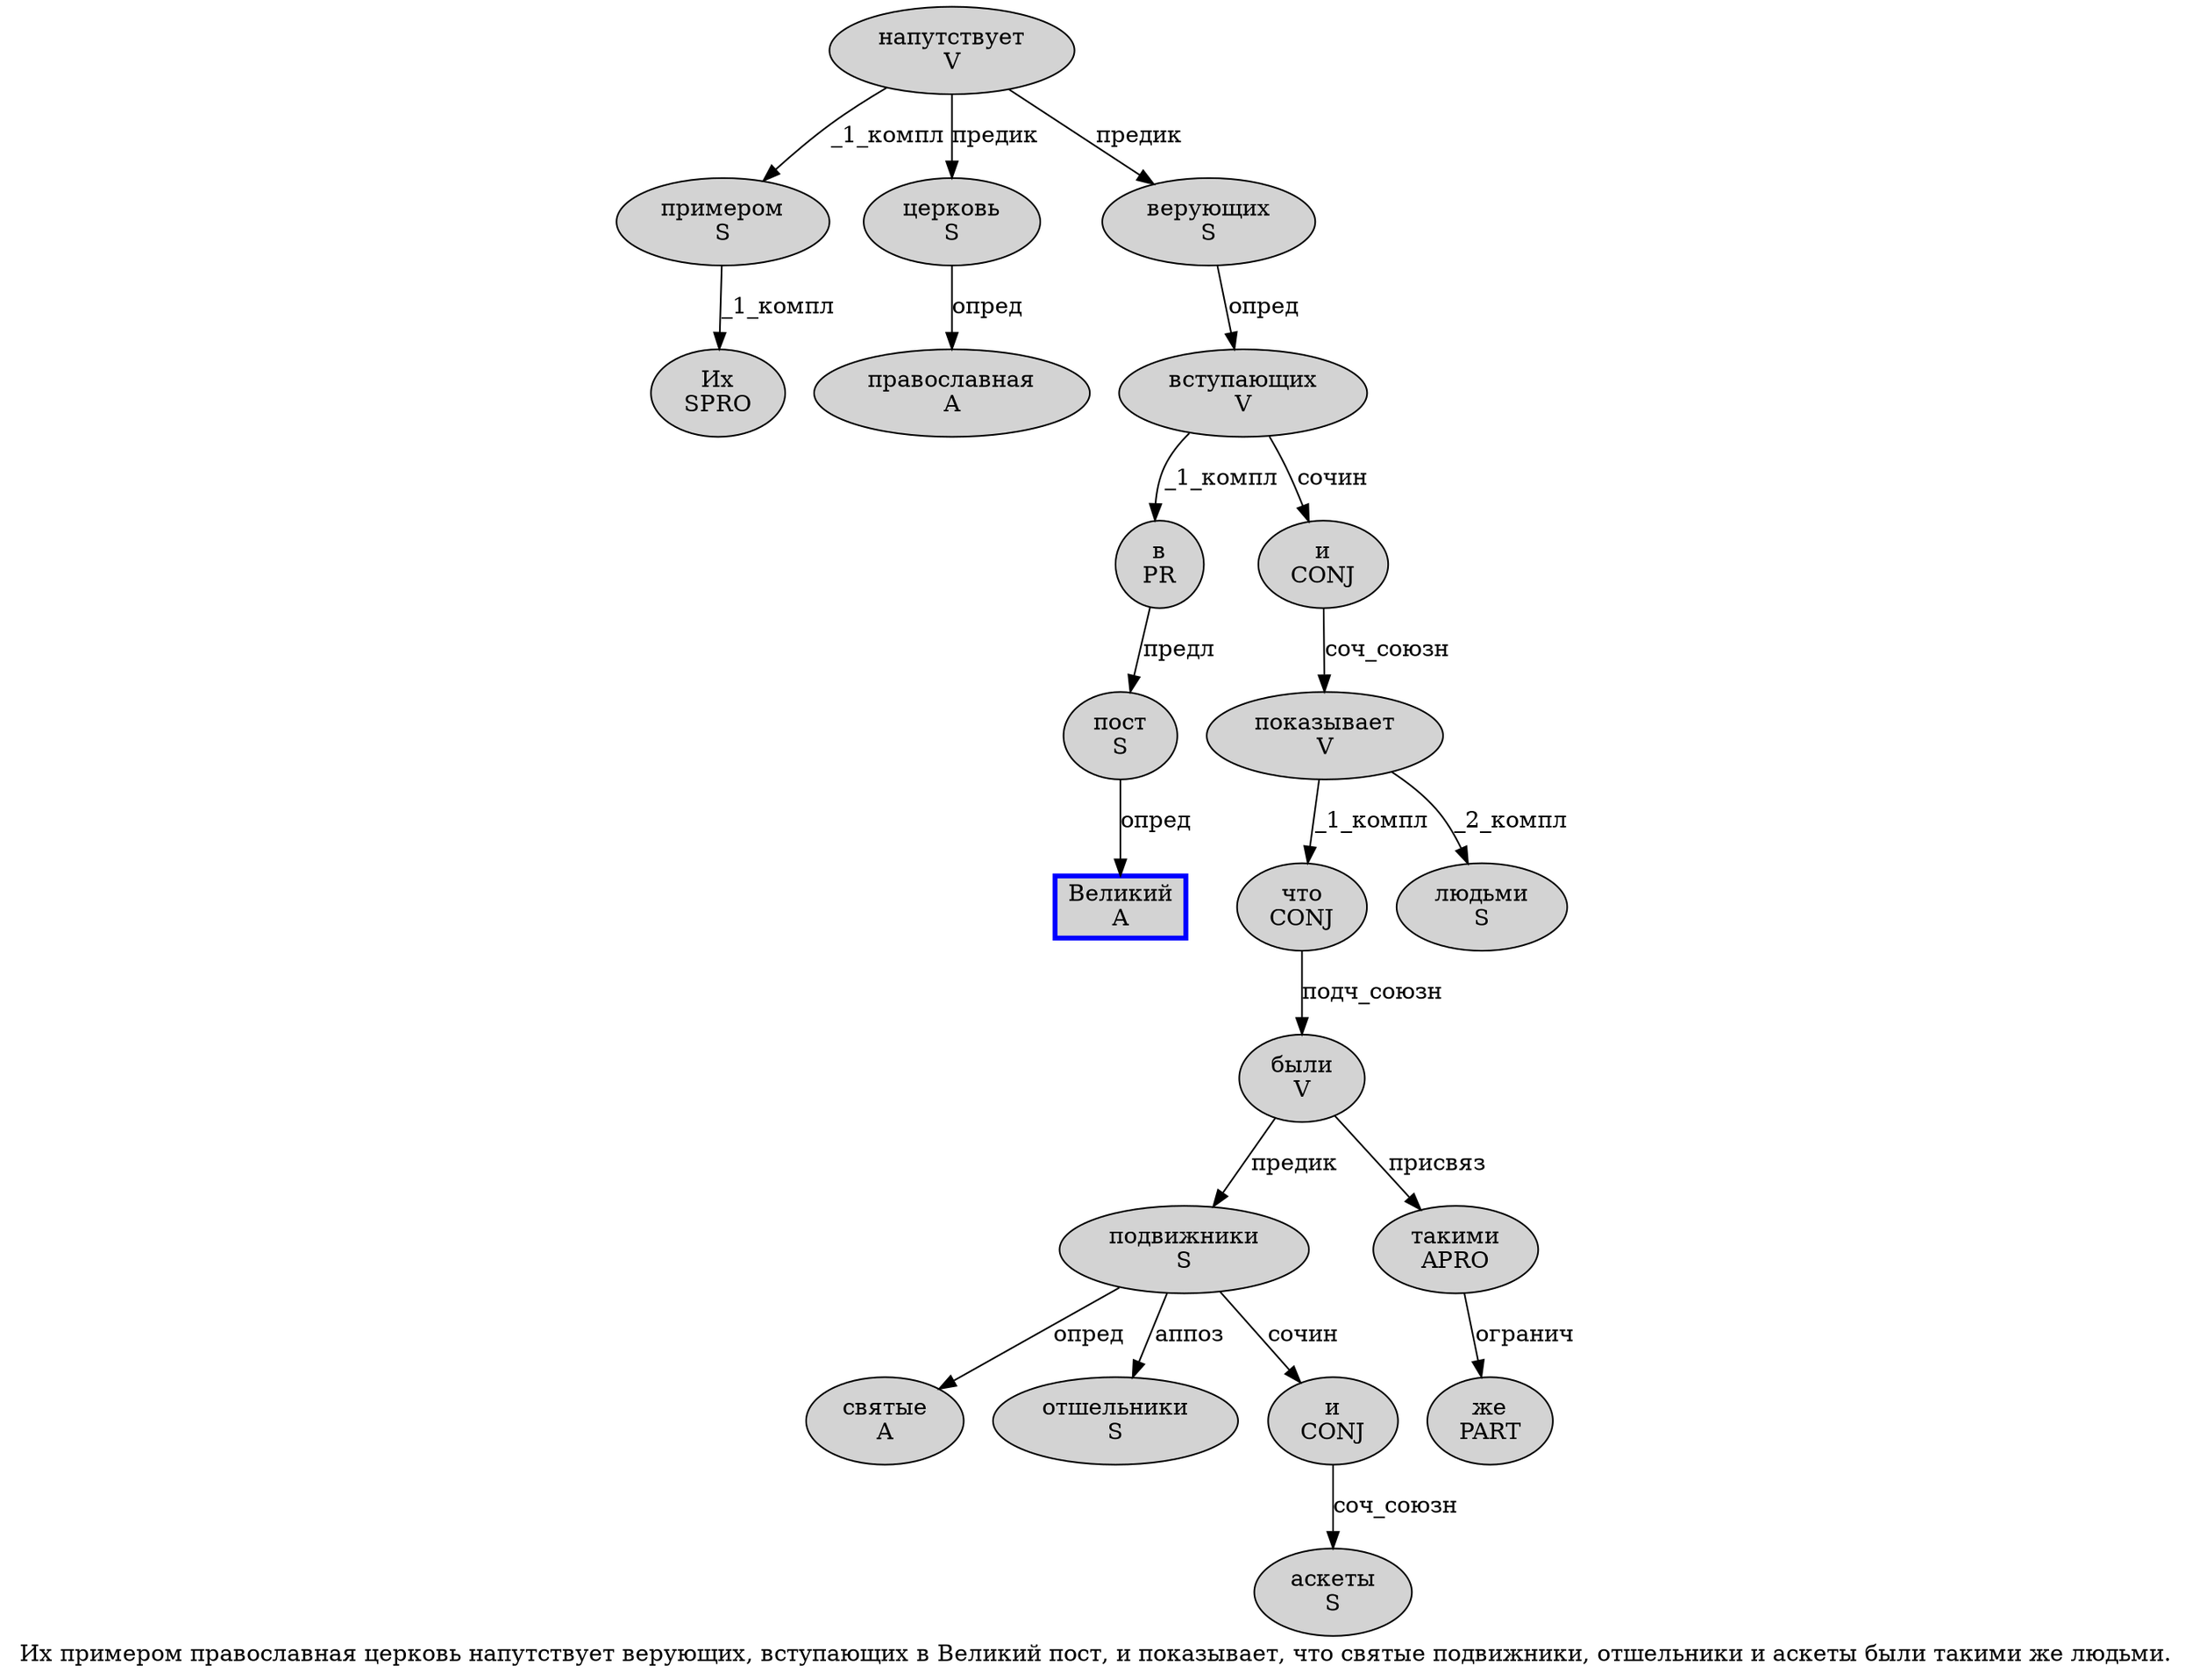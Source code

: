 digraph SENTENCE_1174 {
	graph [label="Их примером православная церковь напутствует верующих, вступающих в Великий пост, и показывает, что святые подвижники, отшельники и аскеты были такими же людьми."]
	node [style=filled]
		0 [label="Их
SPRO" color="" fillcolor=lightgray penwidth=1 shape=ellipse]
		1 [label="примером
S" color="" fillcolor=lightgray penwidth=1 shape=ellipse]
		2 [label="православная
A" color="" fillcolor=lightgray penwidth=1 shape=ellipse]
		3 [label="церковь
S" color="" fillcolor=lightgray penwidth=1 shape=ellipse]
		4 [label="напутствует
V" color="" fillcolor=lightgray penwidth=1 shape=ellipse]
		5 [label="верующих
S" color="" fillcolor=lightgray penwidth=1 shape=ellipse]
		7 [label="вступающих
V" color="" fillcolor=lightgray penwidth=1 shape=ellipse]
		8 [label="в
PR" color="" fillcolor=lightgray penwidth=1 shape=ellipse]
		9 [label="Великий
A" color=blue fillcolor=lightgray penwidth=3 shape=box]
		10 [label="пост
S" color="" fillcolor=lightgray penwidth=1 shape=ellipse]
		12 [label="и
CONJ" color="" fillcolor=lightgray penwidth=1 shape=ellipse]
		13 [label="показывает
V" color="" fillcolor=lightgray penwidth=1 shape=ellipse]
		15 [label="что
CONJ" color="" fillcolor=lightgray penwidth=1 shape=ellipse]
		16 [label="святые
A" color="" fillcolor=lightgray penwidth=1 shape=ellipse]
		17 [label="подвижники
S" color="" fillcolor=lightgray penwidth=1 shape=ellipse]
		19 [label="отшельники
S" color="" fillcolor=lightgray penwidth=1 shape=ellipse]
		20 [label="и
CONJ" color="" fillcolor=lightgray penwidth=1 shape=ellipse]
		21 [label="аскеты
S" color="" fillcolor=lightgray penwidth=1 shape=ellipse]
		22 [label="были
V" color="" fillcolor=lightgray penwidth=1 shape=ellipse]
		23 [label="такими
APRO" color="" fillcolor=lightgray penwidth=1 shape=ellipse]
		24 [label="же
PART" color="" fillcolor=lightgray penwidth=1 shape=ellipse]
		25 [label="людьми
S" color="" fillcolor=lightgray penwidth=1 shape=ellipse]
			10 -> 9 [label="опред"]
			17 -> 16 [label="опред"]
			17 -> 19 [label="аппоз"]
			17 -> 20 [label="сочин"]
			13 -> 15 [label="_1_компл"]
			13 -> 25 [label="_2_компл"]
			12 -> 13 [label="соч_союзн"]
			5 -> 7 [label="опред"]
			15 -> 22 [label="подч_союзн"]
			3 -> 2 [label="опред"]
			4 -> 1 [label="_1_компл"]
			4 -> 3 [label="предик"]
			4 -> 5 [label="предик"]
			7 -> 8 [label="_1_компл"]
			7 -> 12 [label="сочин"]
			23 -> 24 [label="огранич"]
			22 -> 17 [label="предик"]
			22 -> 23 [label="присвяз"]
			1 -> 0 [label="_1_компл"]
			20 -> 21 [label="соч_союзн"]
			8 -> 10 [label="предл"]
}